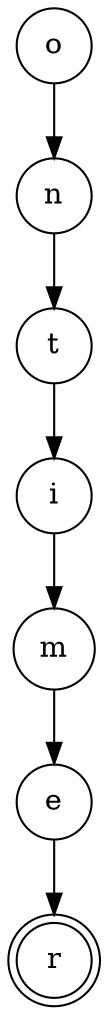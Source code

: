 digraph {   
    node [shape = doublecircle, color = black] r ;
    node [shape = circle];
    node [color= black];
    o -> n -> t -> i -> m -> e -> r;	
}